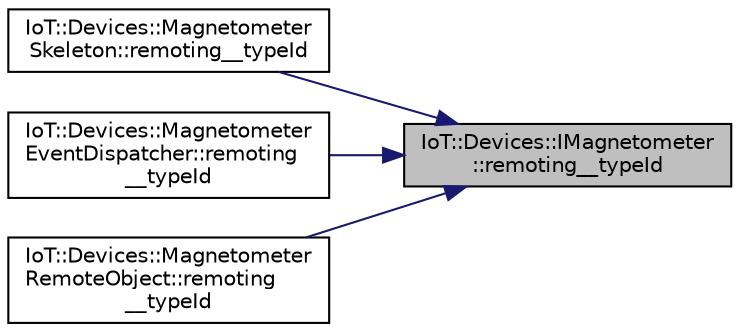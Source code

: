digraph "IoT::Devices::IMagnetometer::remoting__typeId"
{
 // LATEX_PDF_SIZE
  edge [fontname="Helvetica",fontsize="10",labelfontname="Helvetica",labelfontsize="10"];
  node [fontname="Helvetica",fontsize="10",shape=record];
  rankdir="RL";
  Node1 [label="IoT::Devices::IMagnetometer\l::remoting__typeId",height=0.2,width=0.4,color="black", fillcolor="grey75", style="filled", fontcolor="black",tooltip=" "];
  Node1 -> Node2 [dir="back",color="midnightblue",fontsize="10",style="solid"];
  Node2 [label="IoT::Devices::Magnetometer\lSkeleton::remoting__typeId",height=0.2,width=0.4,color="black", fillcolor="white", style="filled",URL="$classIoT_1_1Devices_1_1MagnetometerSkeleton.html#a39b23bd6ae517735b4a054b3f4876771",tooltip="Destroys a MagnetometerSkeleton."];
  Node1 -> Node3 [dir="back",color="midnightblue",fontsize="10",style="solid"];
  Node3 [label="IoT::Devices::Magnetometer\lEventDispatcher::remoting\l__typeId",height=0.2,width=0.4,color="black", fillcolor="white", style="filled",URL="$classIoT_1_1Devices_1_1MagnetometerEventDispatcher.html#ac5714371fa87c082256ac61d3b8d0ce8",tooltip=" "];
  Node1 -> Node4 [dir="back",color="midnightblue",fontsize="10",style="solid"];
  Node4 [label="IoT::Devices::Magnetometer\lRemoteObject::remoting\l__typeId",height=0.2,width=0.4,color="black", fillcolor="white", style="filled",URL="$classIoT_1_1Devices_1_1MagnetometerRemoteObject.html#a145eecc302168cf72cfc51248c671613",tooltip="Returns the object's URI."];
}
